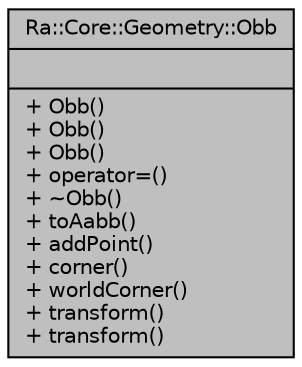 digraph "Ra::Core::Geometry::Obb"
{
 // INTERACTIVE_SVG=YES
 // LATEX_PDF_SIZE
  edge [fontname="Helvetica",fontsize="10",labelfontname="Helvetica",labelfontsize="10"];
  node [fontname="Helvetica",fontsize="10",shape=record];
  Node1 [label="{Ra::Core::Geometry::Obb\n||+ Obb()\l+ Obb()\l+ Obb()\l+ operator=()\l+ ~Obb()\l+ toAabb()\l+ addPoint()\l+ corner()\l+ worldCorner()\l+ transform()\l+ transform()\l}",height=0.2,width=0.4,color="black", fillcolor="grey75", style="filled", fontcolor="black",tooltip="An oriented bounding box."];
}
